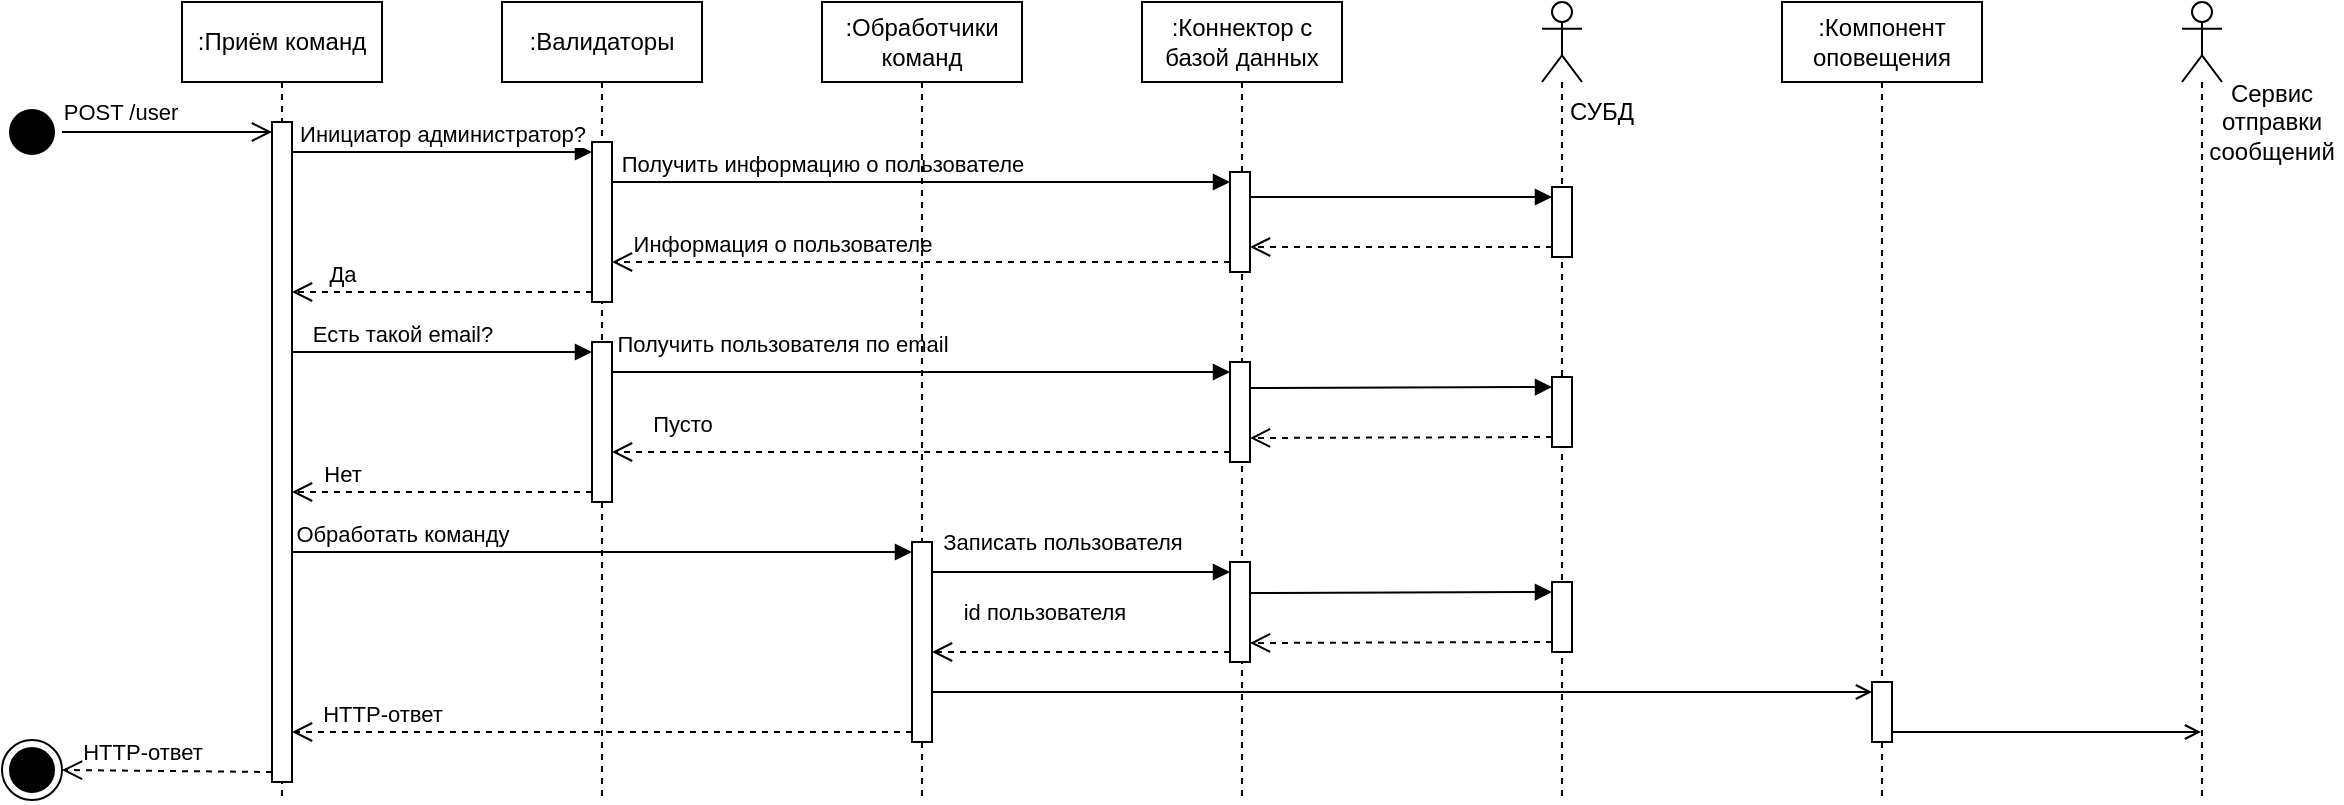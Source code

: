 <mxfile version="24.2.5" type="device">
  <diagram name="Страница — 1" id="_YT7PHUOXeBheeRRoQpZ">
    <mxGraphModel dx="842" dy="568" grid="1" gridSize="10" guides="1" tooltips="1" connect="1" arrows="1" fold="1" page="1" pageScale="1" pageWidth="827" pageHeight="1169" math="0" shadow="0">
      <root>
        <mxCell id="0" />
        <mxCell id="1" parent="0" />
        <mxCell id="enK5_hoESkZXo2wWHf5g-1" value=":Приём команд" style="shape=umlLifeline;perimeter=lifelinePerimeter;whiteSpace=wrap;html=1;container=1;dropTarget=0;collapsible=0;recursiveResize=0;outlineConnect=0;portConstraint=eastwest;newEdgeStyle={&quot;curved&quot;:0,&quot;rounded&quot;:0};" vertex="1" parent="1">
          <mxGeometry x="110" y="80" width="100" height="400" as="geometry" />
        </mxCell>
        <mxCell id="enK5_hoESkZXo2wWHf5g-13" value="" style="html=1;points=[[0,0,0,0,5],[0,1,0,0,-5],[1,0,0,0,5],[1,1,0,0,-5]];perimeter=orthogonalPerimeter;outlineConnect=0;targetShapes=umlLifeline;portConstraint=eastwest;newEdgeStyle={&quot;curved&quot;:0,&quot;rounded&quot;:0};" vertex="1" parent="enK5_hoESkZXo2wWHf5g-1">
          <mxGeometry x="45" y="60" width="10" height="330" as="geometry" />
        </mxCell>
        <mxCell id="enK5_hoESkZXo2wWHf5g-2" value=":Валидаторы" style="shape=umlLifeline;perimeter=lifelinePerimeter;whiteSpace=wrap;html=1;container=1;dropTarget=0;collapsible=0;recursiveResize=0;outlineConnect=0;portConstraint=eastwest;newEdgeStyle={&quot;curved&quot;:0,&quot;rounded&quot;:0};" vertex="1" parent="1">
          <mxGeometry x="270" y="80" width="100" height="400" as="geometry" />
        </mxCell>
        <mxCell id="enK5_hoESkZXo2wWHf5g-14" value="" style="html=1;points=[[0,0,0,0,5],[0,1,0,0,-5],[1,0,0,0,5],[1,1,0,0,-5]];perimeter=orthogonalPerimeter;outlineConnect=0;targetShapes=umlLifeline;portConstraint=eastwest;newEdgeStyle={&quot;curved&quot;:0,&quot;rounded&quot;:0};" vertex="1" parent="enK5_hoESkZXo2wWHf5g-2">
          <mxGeometry x="45" y="70" width="10" height="80" as="geometry" />
        </mxCell>
        <mxCell id="enK5_hoESkZXo2wWHf5g-39" value="" style="html=1;points=[[0,0,0,0,5],[0,1,0,0,-5],[1,0,0,0,5],[1,1,0,0,-5]];perimeter=orthogonalPerimeter;outlineConnect=0;targetShapes=umlLifeline;portConstraint=eastwest;newEdgeStyle={&quot;curved&quot;:0,&quot;rounded&quot;:0};" vertex="1" parent="enK5_hoESkZXo2wWHf5g-2">
          <mxGeometry x="45" y="170" width="10" height="80" as="geometry" />
        </mxCell>
        <mxCell id="enK5_hoESkZXo2wWHf5g-40" value="Есть такой email?" style="html=1;verticalAlign=bottom;endArrow=block;curved=0;rounded=0;entryX=0;entryY=0;entryDx=0;entryDy=5;" edge="1" parent="enK5_hoESkZXo2wWHf5g-2" target="enK5_hoESkZXo2wWHf5g-39">
          <mxGeometry x="-0.267" relative="1" as="geometry">
            <mxPoint x="-105" y="175" as="sourcePoint" />
            <mxPoint as="offset" />
          </mxGeometry>
        </mxCell>
        <mxCell id="enK5_hoESkZXo2wWHf5g-41" value="Нет" style="html=1;verticalAlign=bottom;endArrow=open;dashed=1;endSize=8;curved=0;rounded=0;exitX=0;exitY=1;exitDx=0;exitDy=-5;" edge="1" parent="enK5_hoESkZXo2wWHf5g-2" source="enK5_hoESkZXo2wWHf5g-39">
          <mxGeometry x="0.667" relative="1" as="geometry">
            <mxPoint x="-105" y="245" as="targetPoint" />
            <mxPoint as="offset" />
          </mxGeometry>
        </mxCell>
        <mxCell id="enK5_hoESkZXo2wWHf5g-3" value=":Коннектор с базой данных" style="shape=umlLifeline;perimeter=lifelinePerimeter;whiteSpace=wrap;html=1;container=1;dropTarget=0;collapsible=0;recursiveResize=0;outlineConnect=0;portConstraint=eastwest;newEdgeStyle={&quot;curved&quot;:0,&quot;rounded&quot;:0};" vertex="1" parent="1">
          <mxGeometry x="590" y="80" width="100" height="400" as="geometry" />
        </mxCell>
        <mxCell id="enK5_hoESkZXo2wWHf5g-21" value="" style="html=1;points=[[0,0,0,0,5],[0,1,0,0,-5],[1,0,0,0,5],[1,1,0,0,-5]];perimeter=orthogonalPerimeter;outlineConnect=0;targetShapes=umlLifeline;portConstraint=eastwest;newEdgeStyle={&quot;curved&quot;:0,&quot;rounded&quot;:0};" vertex="1" parent="enK5_hoESkZXo2wWHf5g-3">
          <mxGeometry x="44" y="85" width="10" height="50" as="geometry" />
        </mxCell>
        <mxCell id="enK5_hoESkZXo2wWHf5g-22" value="Получить информацию о пользователе" style="html=1;verticalAlign=bottom;endArrow=block;curved=0;rounded=0;entryX=0;entryY=0;entryDx=0;entryDy=5;" edge="1" parent="enK5_hoESkZXo2wWHf5g-3" target="enK5_hoESkZXo2wWHf5g-21">
          <mxGeometry x="-0.32" relative="1" as="geometry">
            <mxPoint x="-265" y="90" as="sourcePoint" />
            <mxPoint as="offset" />
          </mxGeometry>
        </mxCell>
        <mxCell id="enK5_hoESkZXo2wWHf5g-23" value="Информация о пользователе" style="html=1;verticalAlign=bottom;endArrow=open;dashed=1;endSize=8;curved=0;rounded=0;exitX=0;exitY=1;exitDx=0;exitDy=-5;" edge="1" parent="enK5_hoESkZXo2wWHf5g-3" source="enK5_hoESkZXo2wWHf5g-21">
          <mxGeometry x="0.45" relative="1" as="geometry">
            <mxPoint x="-265" y="130" as="targetPoint" />
            <mxPoint as="offset" />
          </mxGeometry>
        </mxCell>
        <mxCell id="enK5_hoESkZXo2wWHf5g-42" value="" style="html=1;points=[[0,0,0,0,5],[0,1,0,0,-5],[1,0,0,0,5],[1,1,0,0,-5]];perimeter=orthogonalPerimeter;outlineConnect=0;targetShapes=umlLifeline;portConstraint=eastwest;newEdgeStyle={&quot;curved&quot;:0,&quot;rounded&quot;:0};" vertex="1" parent="enK5_hoESkZXo2wWHf5g-3">
          <mxGeometry x="44" y="180" width="10" height="50" as="geometry" />
        </mxCell>
        <mxCell id="enK5_hoESkZXo2wWHf5g-43" value="Получить пользователя по email" style="html=1;verticalAlign=bottom;endArrow=block;curved=0;rounded=0;entryX=0;entryY=0;entryDx=0;entryDy=5;" edge="1" parent="enK5_hoESkZXo2wWHf5g-3" target="enK5_hoESkZXo2wWHf5g-42">
          <mxGeometry x="-0.45" y="5" relative="1" as="geometry">
            <mxPoint x="-265" y="185" as="sourcePoint" />
            <mxPoint as="offset" />
          </mxGeometry>
        </mxCell>
        <mxCell id="enK5_hoESkZXo2wWHf5g-44" value="Пусто" style="html=1;verticalAlign=bottom;endArrow=open;dashed=1;endSize=8;curved=0;rounded=0;exitX=0;exitY=1;exitDx=0;exitDy=-5;" edge="1" parent="enK5_hoESkZXo2wWHf5g-3" source="enK5_hoESkZXo2wWHf5g-42">
          <mxGeometry x="0.773" y="-5" relative="1" as="geometry">
            <mxPoint x="-265" y="225" as="targetPoint" />
            <mxPoint as="offset" />
          </mxGeometry>
        </mxCell>
        <mxCell id="enK5_hoESkZXo2wWHf5g-54" value="" style="html=1;points=[[0,0,0,0,5],[0,1,0,0,-5],[1,0,0,0,5],[1,1,0,0,-5]];perimeter=orthogonalPerimeter;outlineConnect=0;targetShapes=umlLifeline;portConstraint=eastwest;newEdgeStyle={&quot;curved&quot;:0,&quot;rounded&quot;:0};" vertex="1" parent="enK5_hoESkZXo2wWHf5g-3">
          <mxGeometry x="44" y="280" width="10" height="50" as="geometry" />
        </mxCell>
        <mxCell id="enK5_hoESkZXo2wWHf5g-4" value=":Обработчики команд" style="shape=umlLifeline;perimeter=lifelinePerimeter;whiteSpace=wrap;html=1;container=1;dropTarget=0;collapsible=0;recursiveResize=0;outlineConnect=0;portConstraint=eastwest;newEdgeStyle={&quot;curved&quot;:0,&quot;rounded&quot;:0};" vertex="1" parent="1">
          <mxGeometry x="430" y="80" width="100" height="400" as="geometry" />
        </mxCell>
        <mxCell id="enK5_hoESkZXo2wWHf5g-50" value="" style="html=1;points=[[0,0,0,0,5],[0,1,0,0,-5],[1,0,0,0,5],[1,1,0,0,-5]];perimeter=orthogonalPerimeter;outlineConnect=0;targetShapes=umlLifeline;portConstraint=eastwest;newEdgeStyle={&quot;curved&quot;:0,&quot;rounded&quot;:0};" vertex="1" parent="enK5_hoESkZXo2wWHf5g-4">
          <mxGeometry x="45" y="270" width="10" height="100" as="geometry" />
        </mxCell>
        <mxCell id="enK5_hoESkZXo2wWHf5g-5" value=":Компонент оповещения" style="shape=umlLifeline;perimeter=lifelinePerimeter;whiteSpace=wrap;html=1;container=1;dropTarget=0;collapsible=0;recursiveResize=0;outlineConnect=0;portConstraint=eastwest;newEdgeStyle={&quot;curved&quot;:0,&quot;rounded&quot;:0};" vertex="1" parent="1">
          <mxGeometry x="910" y="80" width="100" height="400" as="geometry" />
        </mxCell>
        <mxCell id="enK5_hoESkZXo2wWHf5g-62" value="" style="html=1;points=[[0,0,0,0,5],[0,1,0,0,-5],[1,0,0,0,5],[1,1,0,0,-5]];perimeter=orthogonalPerimeter;outlineConnect=0;targetShapes=umlLifeline;portConstraint=eastwest;newEdgeStyle={&quot;curved&quot;:0,&quot;rounded&quot;:0};" vertex="1" parent="enK5_hoESkZXo2wWHf5g-5">
          <mxGeometry x="45" y="340" width="10" height="30" as="geometry" />
        </mxCell>
        <mxCell id="enK5_hoESkZXo2wWHf5g-6" value="" style="shape=umlLifeline;perimeter=lifelinePerimeter;whiteSpace=wrap;html=1;container=1;dropTarget=0;collapsible=0;recursiveResize=0;outlineConnect=0;portConstraint=eastwest;newEdgeStyle={&quot;curved&quot;:0,&quot;rounded&quot;:0};participant=umlActor;" vertex="1" parent="1">
          <mxGeometry x="790" y="80" width="20" height="400" as="geometry" />
        </mxCell>
        <mxCell id="enK5_hoESkZXo2wWHf5g-27" value="" style="html=1;points=[[0,0,0,0,5],[0,1,0,0,-5],[1,0,0,0,5],[1,1,0,0,-5]];perimeter=orthogonalPerimeter;outlineConnect=0;targetShapes=umlLifeline;portConstraint=eastwest;newEdgeStyle={&quot;curved&quot;:0,&quot;rounded&quot;:0};" vertex="1" parent="enK5_hoESkZXo2wWHf5g-6">
          <mxGeometry x="5" y="92.5" width="10" height="35" as="geometry" />
        </mxCell>
        <mxCell id="enK5_hoESkZXo2wWHf5g-46" value="" style="html=1;points=[[0,0,0,0,5],[0,1,0,0,-5],[1,0,0,0,5],[1,1,0,0,-5]];perimeter=orthogonalPerimeter;outlineConnect=0;targetShapes=umlLifeline;portConstraint=eastwest;newEdgeStyle={&quot;curved&quot;:0,&quot;rounded&quot;:0};" vertex="1" parent="enK5_hoESkZXo2wWHf5g-6">
          <mxGeometry x="5" y="187.5" width="10" height="35" as="geometry" />
        </mxCell>
        <mxCell id="enK5_hoESkZXo2wWHf5g-47" value="" style="html=1;verticalAlign=bottom;endArrow=block;curved=0;rounded=0;entryX=0;entryY=0;entryDx=0;entryDy=5;entryPerimeter=0;" edge="1" parent="enK5_hoESkZXo2wWHf5g-6" target="enK5_hoESkZXo2wWHf5g-46">
          <mxGeometry x="-0.32" relative="1" as="geometry">
            <mxPoint x="-146" y="193" as="sourcePoint" />
            <mxPoint x="-146" y="195" as="targetPoint" />
            <mxPoint as="offset" />
          </mxGeometry>
        </mxCell>
        <mxCell id="enK5_hoESkZXo2wWHf5g-48" value="" style="html=1;verticalAlign=bottom;endArrow=open;dashed=1;endSize=8;curved=0;rounded=0;exitX=0;exitY=1;exitDx=0;exitDy=-5;exitPerimeter=0;" edge="1" parent="enK5_hoESkZXo2wWHf5g-6" source="enK5_hoESkZXo2wWHf5g-46">
          <mxGeometry x="0.667" relative="1" as="geometry">
            <mxPoint x="-146" y="218" as="targetPoint" />
            <mxPoint x="-465" y="250" as="sourcePoint" />
            <mxPoint as="offset" />
          </mxGeometry>
        </mxCell>
        <mxCell id="enK5_hoESkZXo2wWHf5g-59" value="" style="html=1;points=[[0,0,0,0,5],[0,1,0,0,-5],[1,0,0,0,5],[1,1,0,0,-5]];perimeter=orthogonalPerimeter;outlineConnect=0;targetShapes=umlLifeline;portConstraint=eastwest;newEdgeStyle={&quot;curved&quot;:0,&quot;rounded&quot;:0};" vertex="1" parent="enK5_hoESkZXo2wWHf5g-6">
          <mxGeometry x="5" y="290" width="10" height="35" as="geometry" />
        </mxCell>
        <mxCell id="enK5_hoESkZXo2wWHf5g-60" value="" style="html=1;verticalAlign=bottom;endArrow=block;curved=0;rounded=0;entryX=0;entryY=0;entryDx=0;entryDy=5;entryPerimeter=0;" edge="1" parent="enK5_hoESkZXo2wWHf5g-6" target="enK5_hoESkZXo2wWHf5g-59">
          <mxGeometry x="-0.32" relative="1" as="geometry">
            <mxPoint x="-146" y="295.5" as="sourcePoint" />
            <mxPoint x="-146" y="297.5" as="targetPoint" />
            <mxPoint as="offset" />
          </mxGeometry>
        </mxCell>
        <mxCell id="enK5_hoESkZXo2wWHf5g-61" value="" style="html=1;verticalAlign=bottom;endArrow=open;dashed=1;endSize=8;curved=0;rounded=0;exitX=0;exitY=1;exitDx=0;exitDy=-5;exitPerimeter=0;" edge="1" parent="enK5_hoESkZXo2wWHf5g-6" source="enK5_hoESkZXo2wWHf5g-59">
          <mxGeometry x="0.667" relative="1" as="geometry">
            <mxPoint x="-146" y="320.5" as="targetPoint" />
            <mxPoint x="-465" y="352.5" as="sourcePoint" />
            <mxPoint as="offset" />
          </mxGeometry>
        </mxCell>
        <mxCell id="enK5_hoESkZXo2wWHf5g-7" value="" style="shape=umlLifeline;perimeter=lifelinePerimeter;whiteSpace=wrap;html=1;container=1;dropTarget=0;collapsible=0;recursiveResize=0;outlineConnect=0;portConstraint=eastwest;newEdgeStyle={&quot;curved&quot;:0,&quot;rounded&quot;:0};participant=umlActor;" vertex="1" parent="1">
          <mxGeometry x="1110" y="80" width="20" height="400" as="geometry" />
        </mxCell>
        <mxCell id="enK5_hoESkZXo2wWHf5g-8" value="СУБД" style="text;html=1;align=center;verticalAlign=middle;whiteSpace=wrap;rounded=0;" vertex="1" parent="1">
          <mxGeometry x="800" y="120" width="40" height="30" as="geometry" />
        </mxCell>
        <mxCell id="enK5_hoESkZXo2wWHf5g-9" value="Сервис отправки сообщений" style="text;html=1;align=center;verticalAlign=middle;whiteSpace=wrap;rounded=0;" vertex="1" parent="1">
          <mxGeometry x="1120" y="120" width="70" height="40" as="geometry" />
        </mxCell>
        <mxCell id="enK5_hoESkZXo2wWHf5g-10" value="" style="ellipse;html=1;shape=startState;fillColor=#000000;strokeColor=#000000;" vertex="1" parent="1">
          <mxGeometry x="20" y="130" width="30" height="30" as="geometry" />
        </mxCell>
        <mxCell id="enK5_hoESkZXo2wWHf5g-11" value="" style="edgeStyle=orthogonalEdgeStyle;html=1;verticalAlign=bottom;endArrow=open;endSize=8;strokeColor=#000000;rounded=0;entryX=0;entryY=0;entryDx=0;entryDy=5;entryPerimeter=0;" edge="1" source="enK5_hoESkZXo2wWHf5g-10" parent="1" target="enK5_hoESkZXo2wWHf5g-13">
          <mxGeometry relative="1" as="geometry">
            <mxPoint x="35" y="210" as="targetPoint" />
            <Array as="points">
              <mxPoint x="100" y="145" />
              <mxPoint x="100" y="145" />
            </Array>
          </mxGeometry>
        </mxCell>
        <mxCell id="enK5_hoESkZXo2wWHf5g-12" value="POST /user" style="edgeLabel;html=1;align=center;verticalAlign=middle;resizable=0;points=[];" vertex="1" connectable="0" parent="enK5_hoESkZXo2wWHf5g-11">
          <mxGeometry x="-0.195" relative="1" as="geometry">
            <mxPoint x="-14" y="-10" as="offset" />
          </mxGeometry>
        </mxCell>
        <mxCell id="enK5_hoESkZXo2wWHf5g-15" value="Инициатор администратор?" style="html=1;verticalAlign=bottom;endArrow=block;curved=0;rounded=0;entryX=0;entryY=0;entryDx=0;entryDy=5;" edge="1" target="enK5_hoESkZXo2wWHf5g-14" parent="1" source="enK5_hoESkZXo2wWHf5g-13">
          <mxGeometry relative="1" as="geometry">
            <mxPoint x="245" y="155" as="sourcePoint" />
          </mxGeometry>
        </mxCell>
        <mxCell id="enK5_hoESkZXo2wWHf5g-16" value="Да" style="html=1;verticalAlign=bottom;endArrow=open;dashed=1;endSize=8;curved=0;rounded=0;exitX=0;exitY=1;exitDx=0;exitDy=-5;" edge="1" source="enK5_hoESkZXo2wWHf5g-14" parent="1" target="enK5_hoESkZXo2wWHf5g-13">
          <mxGeometry x="0.667" relative="1" as="geometry">
            <mxPoint x="245" y="225" as="targetPoint" />
            <mxPoint as="offset" />
          </mxGeometry>
        </mxCell>
        <mxCell id="enK5_hoESkZXo2wWHf5g-28" value="" style="html=1;verticalAlign=bottom;endArrow=block;curved=0;rounded=0;entryX=0;entryY=0;entryDx=0;entryDy=5;entryPerimeter=0;" edge="1" parent="1" source="enK5_hoESkZXo2wWHf5g-21" target="enK5_hoESkZXo2wWHf5g-27">
          <mxGeometry x="-0.32" relative="1" as="geometry">
            <mxPoint x="335" y="180" as="sourcePoint" />
            <mxPoint x="644" y="180" as="targetPoint" />
            <mxPoint as="offset" />
          </mxGeometry>
        </mxCell>
        <mxCell id="enK5_hoESkZXo2wWHf5g-29" value="" style="html=1;verticalAlign=bottom;endArrow=open;dashed=1;endSize=8;curved=0;rounded=0;exitX=0;exitY=1;exitDx=0;exitDy=-5;exitPerimeter=0;" edge="1" parent="1" source="enK5_hoESkZXo2wWHf5g-27" target="enK5_hoESkZXo2wWHf5g-21">
          <mxGeometry x="0.667" relative="1" as="geometry">
            <mxPoint x="175" y="235" as="targetPoint" />
            <mxPoint x="325" y="235" as="sourcePoint" />
            <mxPoint as="offset" />
          </mxGeometry>
        </mxCell>
        <mxCell id="enK5_hoESkZXo2wWHf5g-51" value="Обработать команду" style="html=1;verticalAlign=bottom;endArrow=block;curved=0;rounded=0;entryX=0;entryY=0;entryDx=0;entryDy=5;entryPerimeter=0;" edge="1" parent="1" source="enK5_hoESkZXo2wWHf5g-13" target="enK5_hoESkZXo2wWHf5g-50">
          <mxGeometry x="-0.645" relative="1" as="geometry">
            <mxPoint x="175" y="265" as="sourcePoint" />
            <mxPoint x="325" y="265" as="targetPoint" />
            <mxPoint as="offset" />
          </mxGeometry>
        </mxCell>
        <mxCell id="enK5_hoESkZXo2wWHf5g-52" value="HTTP-ответ" style="html=1;verticalAlign=bottom;endArrow=open;dashed=1;endSize=8;curved=0;rounded=0;exitX=0;exitY=1;exitDx=0;exitDy=-5;exitPerimeter=0;" edge="1" parent="1" source="enK5_hoESkZXo2wWHf5g-50" target="enK5_hoESkZXo2wWHf5g-13">
          <mxGeometry x="0.71" relative="1" as="geometry">
            <mxPoint x="175" y="335" as="targetPoint" />
            <mxPoint as="offset" />
            <mxPoint x="325" y="335" as="sourcePoint" />
          </mxGeometry>
        </mxCell>
        <mxCell id="enK5_hoESkZXo2wWHf5g-55" value="" style="html=1;verticalAlign=bottom;endArrow=block;curved=0;rounded=0;entryX=0;entryY=0;entryDx=0;entryDy=5;entryPerimeter=0;" edge="1" parent="1" source="enK5_hoESkZXo2wWHf5g-50" target="enK5_hoESkZXo2wWHf5g-54">
          <mxGeometry x="-0.32" relative="1" as="geometry">
            <mxPoint x="654" y="283" as="sourcePoint" />
            <mxPoint x="805" y="283" as="targetPoint" />
            <mxPoint as="offset" />
          </mxGeometry>
        </mxCell>
        <mxCell id="enK5_hoESkZXo2wWHf5g-57" value="Записать пользователя" style="edgeLabel;html=1;align=center;verticalAlign=middle;resizable=0;points=[];" vertex="1" connectable="0" parent="enK5_hoESkZXo2wWHf5g-55">
          <mxGeometry x="-0.403" y="2" relative="1" as="geometry">
            <mxPoint x="20" y="-13" as="offset" />
          </mxGeometry>
        </mxCell>
        <mxCell id="enK5_hoESkZXo2wWHf5g-56" value="" style="html=1;verticalAlign=bottom;endArrow=open;dashed=1;endSize=8;curved=0;rounded=0;exitX=0;exitY=1;exitDx=0;exitDy=-5;exitPerimeter=0;" edge="1" parent="1" source="enK5_hoESkZXo2wWHf5g-54" target="enK5_hoESkZXo2wWHf5g-50">
          <mxGeometry x="0.667" relative="1" as="geometry">
            <mxPoint x="654" y="308" as="targetPoint" />
            <mxPoint x="805" y="308" as="sourcePoint" />
            <mxPoint as="offset" />
          </mxGeometry>
        </mxCell>
        <mxCell id="enK5_hoESkZXo2wWHf5g-58" value="id пользователя" style="edgeLabel;html=1;align=center;verticalAlign=middle;resizable=0;points=[];" vertex="1" connectable="0" parent="enK5_hoESkZXo2wWHf5g-56">
          <mxGeometry x="0.68" relative="1" as="geometry">
            <mxPoint x="32" y="-20" as="offset" />
          </mxGeometry>
        </mxCell>
        <mxCell id="enK5_hoESkZXo2wWHf5g-63" value="" style="html=1;verticalAlign=bottom;endArrow=open;curved=0;rounded=0;entryX=0;entryY=0;entryDx=0;entryDy=5;entryPerimeter=0;endFill=0;" edge="1" parent="1" source="enK5_hoESkZXo2wWHf5g-50" target="enK5_hoESkZXo2wWHf5g-62">
          <mxGeometry x="-0.32" relative="1" as="geometry">
            <mxPoint x="654" y="385.5" as="sourcePoint" />
            <mxPoint x="805" y="385" as="targetPoint" />
            <mxPoint as="offset" />
          </mxGeometry>
        </mxCell>
        <mxCell id="enK5_hoESkZXo2wWHf5g-64" value="" style="html=1;verticalAlign=bottom;endArrow=open;curved=0;rounded=0;endFill=0;exitX=1;exitY=1;exitDx=0;exitDy=-5;exitPerimeter=0;" edge="1" parent="1" source="enK5_hoESkZXo2wWHf5g-62" target="enK5_hoESkZXo2wWHf5g-7">
          <mxGeometry x="-0.32" relative="1" as="geometry">
            <mxPoint x="495" y="435" as="sourcePoint" />
            <mxPoint x="965" y="435" as="targetPoint" />
            <mxPoint as="offset" />
          </mxGeometry>
        </mxCell>
        <mxCell id="enK5_hoESkZXo2wWHf5g-65" value="" style="ellipse;html=1;shape=endState;fillColor=#000000;strokeColor=#000000;" vertex="1" parent="1">
          <mxGeometry x="20" y="449" width="30" height="30" as="geometry" />
        </mxCell>
        <mxCell id="enK5_hoESkZXo2wWHf5g-66" value="HTTP-ответ" style="html=1;verticalAlign=bottom;endArrow=open;dashed=1;endSize=8;curved=0;rounded=0;exitX=0;exitY=1;exitDx=0;exitDy=-5;exitPerimeter=0;entryX=1;entryY=0.5;entryDx=0;entryDy=0;" edge="1" parent="1" source="enK5_hoESkZXo2wWHf5g-13" target="enK5_hoESkZXo2wWHf5g-65">
          <mxGeometry x="0.238" relative="1" as="geometry">
            <mxPoint x="175" y="455" as="targetPoint" />
            <mxPoint as="offset" />
            <mxPoint x="485" y="455" as="sourcePoint" />
          </mxGeometry>
        </mxCell>
      </root>
    </mxGraphModel>
  </diagram>
</mxfile>
